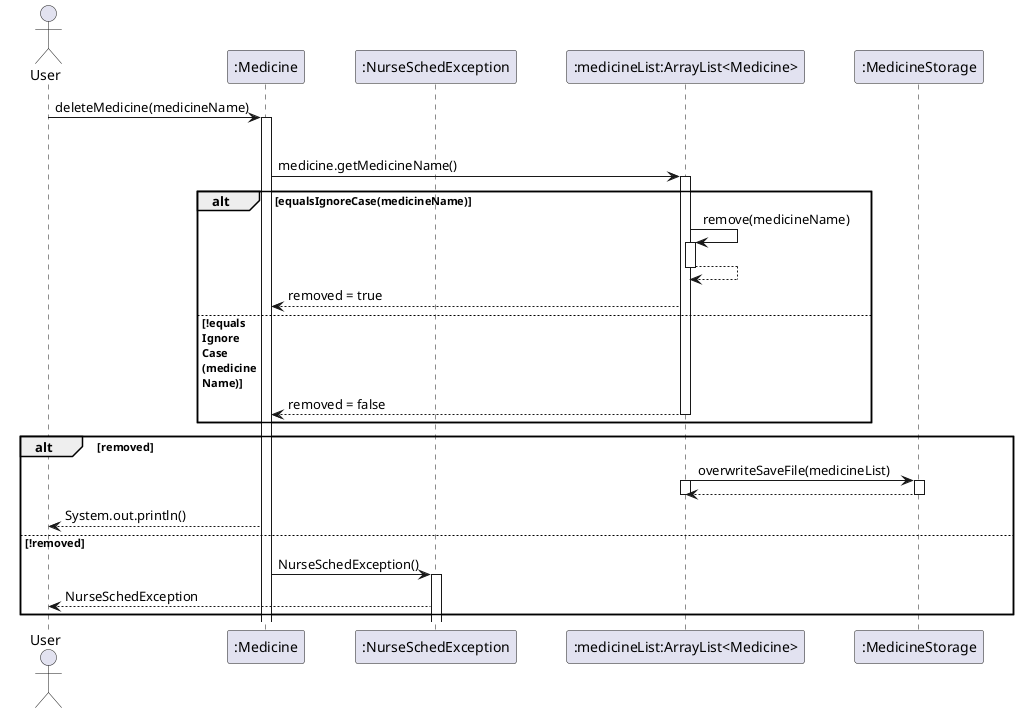 @startuml
'https://plantuml.com/sequence-diagram
skinparam ParticipantPadding 20

Actor User
participant ":Medicine" as Medicine
participant ":NurseSchedException" as NurseSchedException
participant ":medicineList:ArrayList<Medicine>" as medicineList
participant ":MedicineStorage" as medicineStorage

User-> Medicine: deleteMedicine(medicineName)
activate Medicine

loop for all medicine in medicineList
Medicine -> medicineList: medicine.getMedicineName()
activate medicineList
alt equalsIgnoreCase(medicineName)
medicineList -> medicineList : remove(medicineName)
activate medicineList
medicineList --> medicineList
deactivate medicineList
medicineList --> Medicine: removed = true
else !equals\nIgnore\nCase\n(medicine\nName)
medicineList --> Medicine: removed = false
deactivate medicineList
end

alt removed
medicineList -> medicineStorage : overwriteSaveFile(medicineList)
activate medicineList
activate medicineStorage
medicineStorage --> medicineList
deactivate medicineStorage
deactivate medicineList
Medicine --> User : System.out.println()

else !removed

Medicine -> NurseSchedException : NurseSchedException()
activate NurseSchedException
NurseSchedException --> User : NurseSchedException
end

@enduml